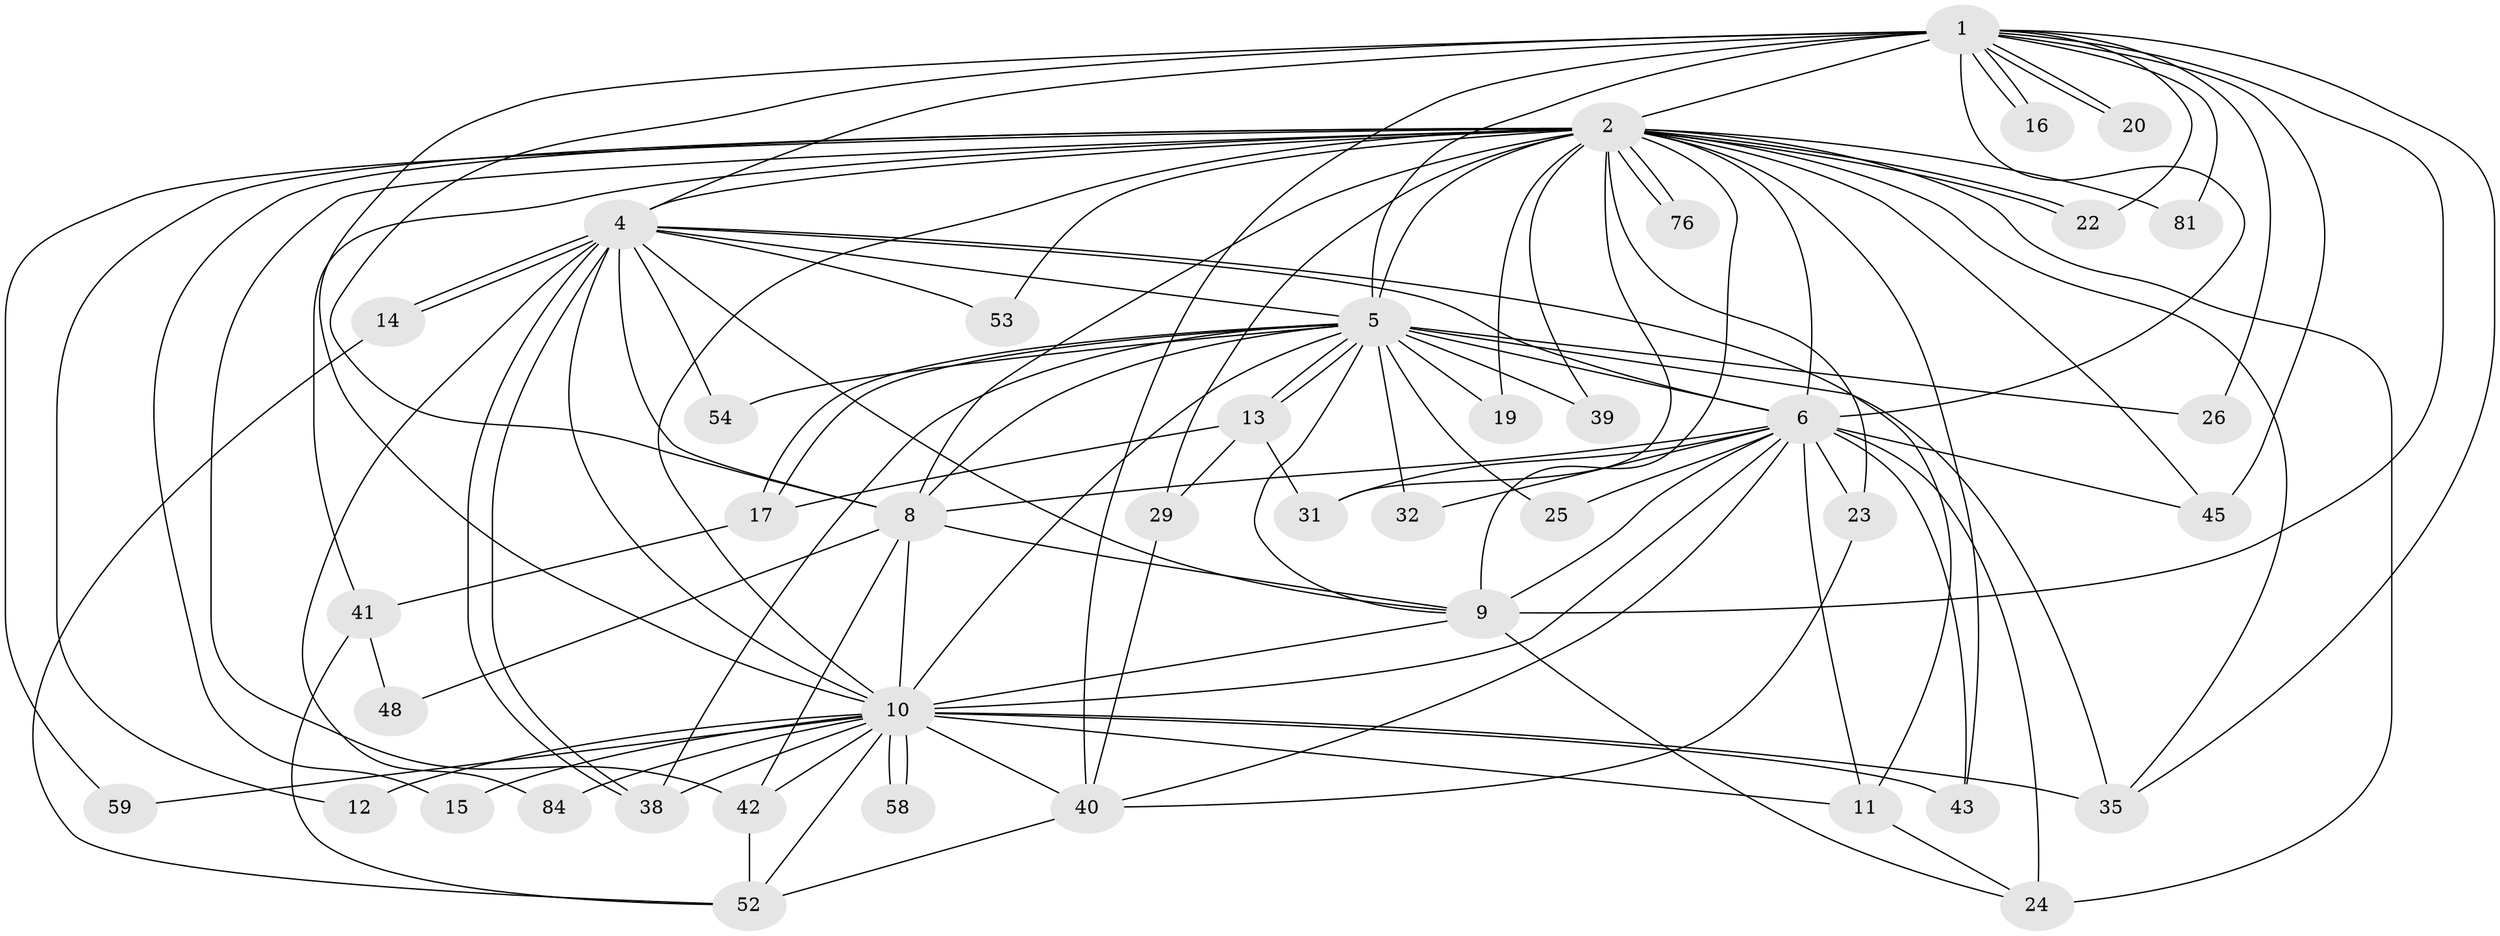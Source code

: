 // original degree distribution, {21: 0.011904761904761904, 25: 0.023809523809523808, 20: 0.011904761904761904, 17: 0.011904761904761904, 18: 0.023809523809523808, 12: 0.011904761904761904, 10: 0.011904761904761904, 24: 0.011904761904761904, 4: 0.11904761904761904, 3: 0.17857142857142858, 6: 0.011904761904761904, 2: 0.5357142857142857, 5: 0.03571428571428571}
// Generated by graph-tools (version 1.1) at 2025/14/03/09/25 04:14:19]
// undirected, 42 vertices, 115 edges
graph export_dot {
graph [start="1"]
  node [color=gray90,style=filled];
  1;
  2 [super="+3+73+30+44+64+47"];
  4;
  5;
  6 [super="+18+80+7"];
  8;
  9;
  10;
  11 [super="+34"];
  12;
  13 [super="+55"];
  14;
  15;
  16;
  17 [super="+69"];
  19;
  20;
  22 [super="+74+28"];
  23 [super="+46"];
  24 [super="+37+36"];
  25;
  26;
  29;
  31 [super="+75"];
  32;
  35 [super="+67+49"];
  38 [super="+68+61"];
  39;
  40 [super="+56+60"];
  41;
  42 [super="+50"];
  43 [super="+70"];
  45 [super="+57"];
  48;
  52 [super="+62"];
  53;
  54;
  58;
  59;
  76;
  81;
  84;
  1 -- 2 [weight=3];
  1 -- 4;
  1 -- 5;
  1 -- 6 [weight=3];
  1 -- 8;
  1 -- 9;
  1 -- 10;
  1 -- 16;
  1 -- 16;
  1 -- 20;
  1 -- 20;
  1 -- 26;
  1 -- 40;
  1 -- 45;
  1 -- 81;
  1 -- 35;
  1 -- 22;
  2 -- 4 [weight=2];
  2 -- 5 [weight=3];
  2 -- 6 [weight=6];
  2 -- 8 [weight=2];
  2 -- 9 [weight=2];
  2 -- 10 [weight=2];
  2 -- 12 [weight=2];
  2 -- 22 [weight=2];
  2 -- 22;
  2 -- 39;
  2 -- 41;
  2 -- 53;
  2 -- 76;
  2 -- 76;
  2 -- 15;
  2 -- 81;
  2 -- 19;
  2 -- 23;
  2 -- 24 [weight=2];
  2 -- 29 [weight=2];
  2 -- 35;
  2 -- 42;
  2 -- 43;
  2 -- 59;
  2 -- 31 [weight=2];
  2 -- 45;
  4 -- 5;
  4 -- 6 [weight=2];
  4 -- 8;
  4 -- 9;
  4 -- 10;
  4 -- 14;
  4 -- 14;
  4 -- 38;
  4 -- 38;
  4 -- 53;
  4 -- 54;
  4 -- 84;
  4 -- 11;
  5 -- 6 [weight=4];
  5 -- 8;
  5 -- 9;
  5 -- 10;
  5 -- 13;
  5 -- 13;
  5 -- 17;
  5 -- 17;
  5 -- 19;
  5 -- 25;
  5 -- 26;
  5 -- 32;
  5 -- 35 [weight=2];
  5 -- 39;
  5 -- 54;
  5 -- 38;
  6 -- 8 [weight=2];
  6 -- 9 [weight=2];
  6 -- 10 [weight=3];
  6 -- 11;
  6 -- 24;
  6 -- 25;
  6 -- 45;
  6 -- 31 [weight=2];
  6 -- 32;
  6 -- 43;
  6 -- 23;
  6 -- 40;
  8 -- 9;
  8 -- 10;
  8 -- 48;
  8 -- 42 [weight=2];
  9 -- 10;
  9 -- 24;
  10 -- 11;
  10 -- 12;
  10 -- 15;
  10 -- 35;
  10 -- 42;
  10 -- 43;
  10 -- 52;
  10 -- 58;
  10 -- 58;
  10 -- 59;
  10 -- 84;
  10 -- 38;
  10 -- 40 [weight=2];
  11 -- 24;
  13 -- 29 [weight=2];
  13 -- 31;
  13 -- 17;
  14 -- 52;
  17 -- 41;
  23 -- 40;
  29 -- 40;
  40 -- 52;
  41 -- 48;
  41 -- 52;
  42 -- 52;
}
